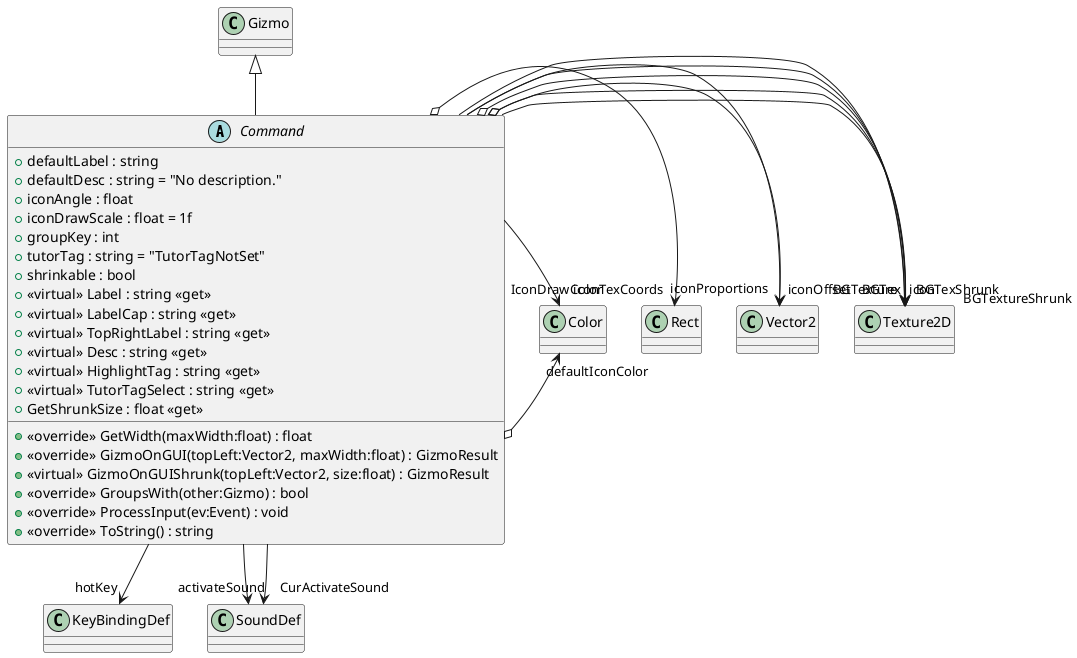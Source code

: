 @startuml
abstract class Command {
    + defaultLabel : string
    + defaultDesc : string = "No description."
    + iconAngle : float
    + iconDrawScale : float = 1f
    + groupKey : int
    + tutorTag : string = "TutorTagNotSet"
    + shrinkable : bool
    + <<virtual>> Label : string <<get>>
    + <<virtual>> LabelCap : string <<get>>
    + <<virtual>> TopRightLabel : string <<get>>
    + <<virtual>> Desc : string <<get>>
    + <<virtual>> HighlightTag : string <<get>>
    + <<virtual>> TutorTagSelect : string <<get>>
    + GetShrunkSize : float <<get>>
    + <<override>> GetWidth(maxWidth:float) : float
    + <<override>> GizmoOnGUI(topLeft:Vector2, maxWidth:float) : GizmoResult
    + <<virtual>> GizmoOnGUIShrunk(topLeft:Vector2, size:float) : GizmoResult
    + <<override>> GroupsWith(other:Gizmo) : bool
    + <<override>> ProcessInput(ev:Event) : void
    + <<override>> ToString() : string
}
Gizmo <|-- Command
Command --> "icon" Texture2D
Command o-> "iconProportions" Vector2
Command o-> "iconTexCoords" Rect
Command --> "iconOffset" Vector2
Command o-> "defaultIconColor" Color
Command --> "hotKey" KeyBindingDef
Command --> "activateSound" SoundDef
Command o-> "BGTex" Texture2D
Command o-> "BGTexShrunk" Texture2D
Command --> "IconDrawColor" Color
Command --> "CurActivateSound" SoundDef
Command --> "BGTexture" Texture2D
Command --> "BGTextureShrunk" Texture2D
@enduml
